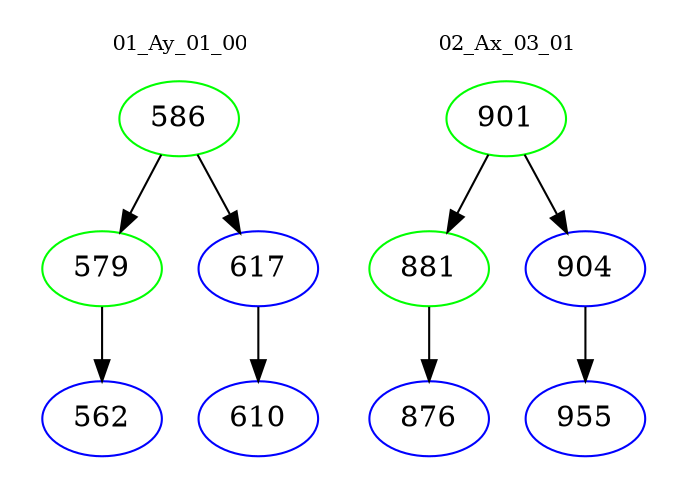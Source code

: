 digraph{
subgraph cluster_0 {
color = white
label = "01_Ay_01_00";
fontsize=10;
T0_586 [label="586", color="green"]
T0_586 -> T0_579 [color="black"]
T0_579 [label="579", color="green"]
T0_579 -> T0_562 [color="black"]
T0_562 [label="562", color="blue"]
T0_586 -> T0_617 [color="black"]
T0_617 [label="617", color="blue"]
T0_617 -> T0_610 [color="black"]
T0_610 [label="610", color="blue"]
}
subgraph cluster_1 {
color = white
label = "02_Ax_03_01";
fontsize=10;
T1_901 [label="901", color="green"]
T1_901 -> T1_881 [color="black"]
T1_881 [label="881", color="green"]
T1_881 -> T1_876 [color="black"]
T1_876 [label="876", color="blue"]
T1_901 -> T1_904 [color="black"]
T1_904 [label="904", color="blue"]
T1_904 -> T1_955 [color="black"]
T1_955 [label="955", color="blue"]
}
}
